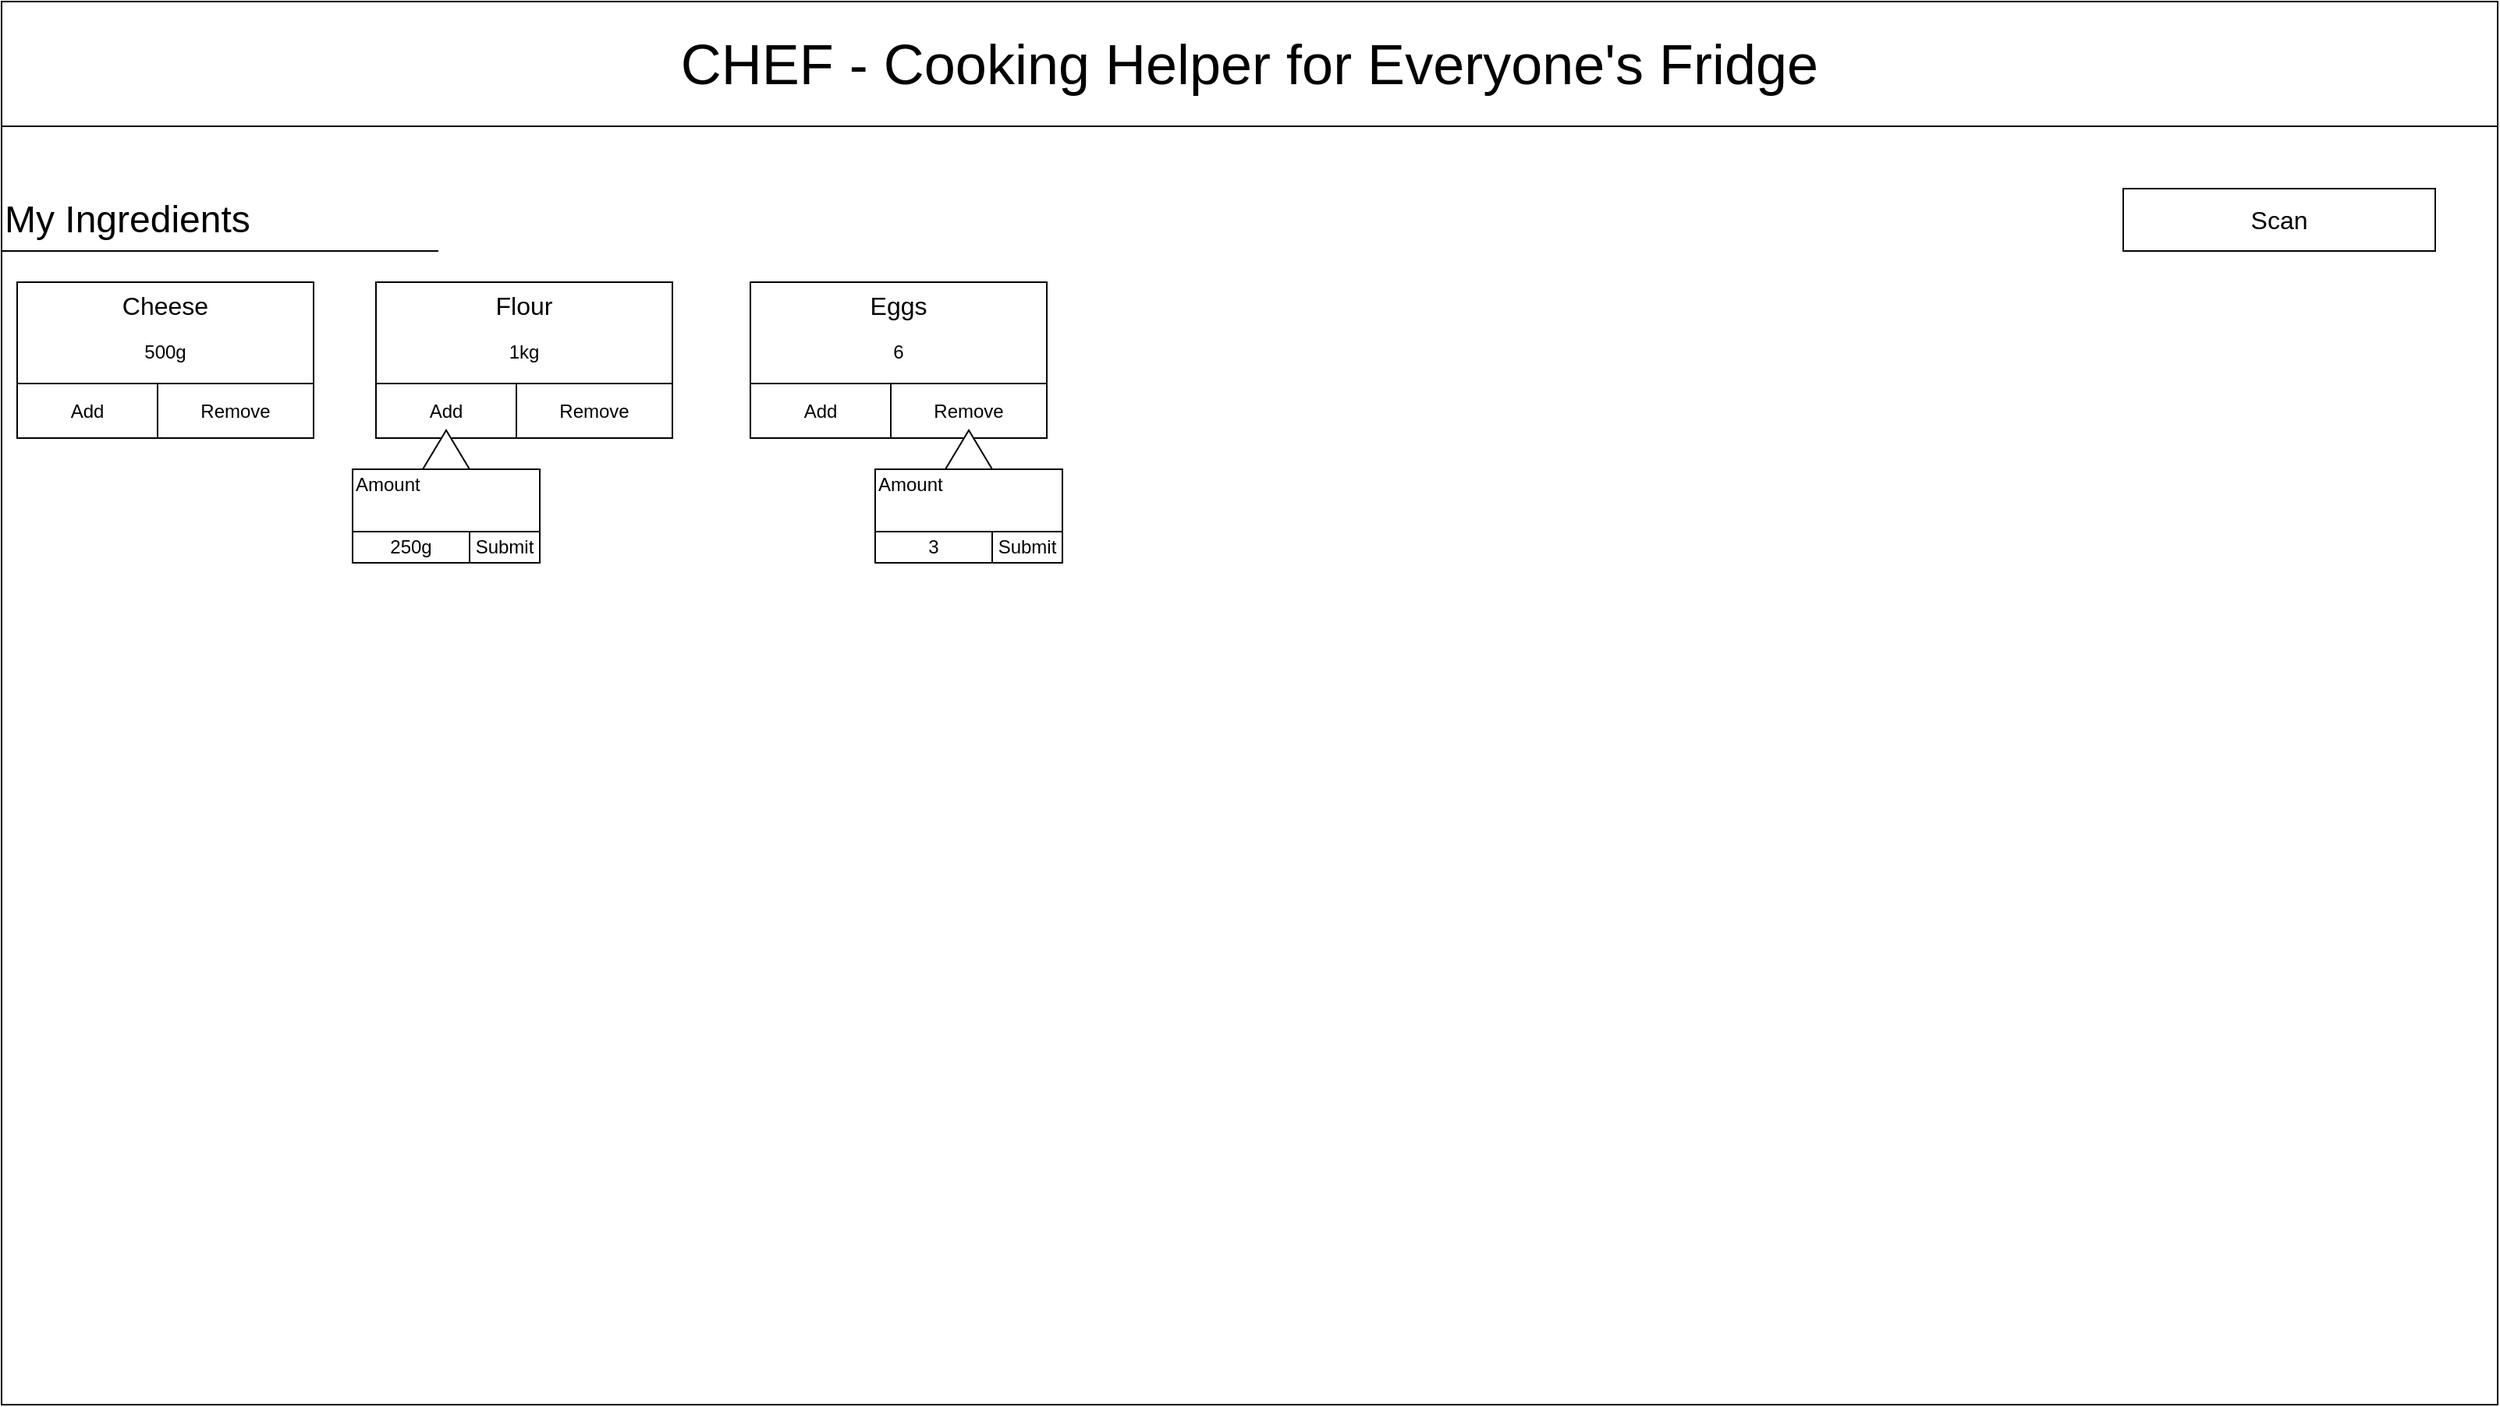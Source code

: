 <mxfile version="22.1.2" type="device">
  <diagram name="Page-1" id="yy1P08NAhtCb_Y4HbhNz">
    <mxGraphModel dx="2058" dy="1228" grid="1" gridSize="10" guides="1" tooltips="1" connect="1" arrows="1" fold="1" page="1" pageScale="1" pageWidth="1600" pageHeight="900" math="0" shadow="0">
      <root>
        <mxCell id="0" />
        <mxCell id="1" parent="0" />
        <mxCell id="EtyyKzym98qTUBSc2fMs-2" value="" style="rounded=0;whiteSpace=wrap;html=1;fillColor=none;" vertex="1" parent="1">
          <mxGeometry width="1600" height="900" as="geometry" />
        </mxCell>
        <mxCell id="eT0MvNRh3GvakTnMso6K-8" value="&lt;font style=&quot;font-size: 36px;&quot;&gt;CHEF - Cooking Helper for Everyone&#39;s Fridge&lt;/font&gt;" style="rounded=0;whiteSpace=wrap;html=1;" parent="1" vertex="1">
          <mxGeometry width="1600" height="80" as="geometry" />
        </mxCell>
        <mxCell id="eT0MvNRh3GvakTnMso6K-9" value="&lt;font style=&quot;font-size: 24px;&quot;&gt;My Ingredients&lt;/font&gt;" style="text;html=1;align=left;verticalAlign=middle;resizable=0;points=[];autosize=1;strokeColor=none;fillColor=none;" parent="1" vertex="1">
          <mxGeometry y="120" width="180" height="40" as="geometry" />
        </mxCell>
        <mxCell id="eT0MvNRh3GvakTnMso6K-10" value="" style="endArrow=none;html=1;rounded=0;" parent="1" edge="1">
          <mxGeometry width="50" height="50" relative="1" as="geometry">
            <mxPoint y="160" as="sourcePoint" />
            <mxPoint x="280" y="160" as="targetPoint" />
          </mxGeometry>
        </mxCell>
        <mxCell id="EtyyKzym98qTUBSc2fMs-3" value="" style="group" vertex="1" connectable="0" parent="1">
          <mxGeometry x="10" y="180" width="190" height="100" as="geometry" />
        </mxCell>
        <mxCell id="eT0MvNRh3GvakTnMso6K-11" value="" style="rounded=0;whiteSpace=wrap;html=1;" parent="EtyyKzym98qTUBSc2fMs-3" vertex="1">
          <mxGeometry width="190" height="100" as="geometry" />
        </mxCell>
        <mxCell id="eT0MvNRh3GvakTnMso6K-13" value="&lt;font style=&quot;font-size: 16px;&quot;&gt;Cheese&lt;/font&gt;" style="text;html=1;strokeColor=none;fillColor=none;align=center;verticalAlign=middle;whiteSpace=wrap;rounded=0;" parent="EtyyKzym98qTUBSc2fMs-3" vertex="1">
          <mxGeometry width="190" height="30" as="geometry" />
        </mxCell>
        <mxCell id="eT0MvNRh3GvakTnMso6K-14" value="500g" style="text;html=1;strokeColor=none;fillColor=none;align=center;verticalAlign=middle;whiteSpace=wrap;rounded=0;" parent="EtyyKzym98qTUBSc2fMs-3" vertex="1">
          <mxGeometry y="30" width="190" height="30" as="geometry" />
        </mxCell>
        <mxCell id="eT0MvNRh3GvakTnMso6K-15" value="Add" style="rounded=0;whiteSpace=wrap;html=1;" parent="EtyyKzym98qTUBSc2fMs-3" vertex="1">
          <mxGeometry y="65" width="90" height="35" as="geometry" />
        </mxCell>
        <mxCell id="eT0MvNRh3GvakTnMso6K-16" value="Remove" style="rounded=0;whiteSpace=wrap;html=1;" parent="EtyyKzym98qTUBSc2fMs-3" vertex="1">
          <mxGeometry x="90" y="65" width="100" height="35" as="geometry" />
        </mxCell>
        <mxCell id="EtyyKzym98qTUBSc2fMs-4" value="" style="group" vertex="1" connectable="0" parent="1">
          <mxGeometry x="240" y="180" width="190" height="122.5" as="geometry" />
        </mxCell>
        <mxCell id="EtyyKzym98qTUBSc2fMs-5" value="" style="rounded=0;whiteSpace=wrap;html=1;" vertex="1" parent="EtyyKzym98qTUBSc2fMs-4">
          <mxGeometry width="190" height="100" as="geometry" />
        </mxCell>
        <mxCell id="EtyyKzym98qTUBSc2fMs-6" value="&lt;font style=&quot;font-size: 16px;&quot;&gt;Flour&lt;/font&gt;" style="text;html=1;strokeColor=none;fillColor=none;align=center;verticalAlign=middle;whiteSpace=wrap;rounded=0;" vertex="1" parent="EtyyKzym98qTUBSc2fMs-4">
          <mxGeometry width="190" height="30" as="geometry" />
        </mxCell>
        <mxCell id="EtyyKzym98qTUBSc2fMs-7" value="1kg" style="text;html=1;strokeColor=none;fillColor=none;align=center;verticalAlign=middle;whiteSpace=wrap;rounded=0;" vertex="1" parent="EtyyKzym98qTUBSc2fMs-4">
          <mxGeometry y="30" width="190" height="30" as="geometry" />
        </mxCell>
        <mxCell id="EtyyKzym98qTUBSc2fMs-8" value="Add" style="rounded=0;whiteSpace=wrap;html=1;" vertex="1" parent="EtyyKzym98qTUBSc2fMs-4">
          <mxGeometry y="65" width="90" height="35" as="geometry" />
        </mxCell>
        <mxCell id="EtyyKzym98qTUBSc2fMs-9" value="Remove" style="rounded=0;whiteSpace=wrap;html=1;" vertex="1" parent="EtyyKzym98qTUBSc2fMs-4">
          <mxGeometry x="90" y="65" width="100" height="35" as="geometry" />
        </mxCell>
        <mxCell id="EtyyKzym98qTUBSc2fMs-17" value="" style="group" vertex="1" connectable="0" parent="1">
          <mxGeometry x="225" y="275" width="120" height="85" as="geometry" />
        </mxCell>
        <mxCell id="EtyyKzym98qTUBSc2fMs-11" value="" style="rounded=0;whiteSpace=wrap;html=1;" vertex="1" parent="EtyyKzym98qTUBSc2fMs-17">
          <mxGeometry y="25" width="120" height="60" as="geometry" />
        </mxCell>
        <mxCell id="EtyyKzym98qTUBSc2fMs-13" value="Amount" style="text;html=1;strokeColor=none;fillColor=none;align=left;verticalAlign=middle;whiteSpace=wrap;rounded=0;" vertex="1" parent="EtyyKzym98qTUBSc2fMs-17">
          <mxGeometry y="25" width="60" height="20" as="geometry" />
        </mxCell>
        <mxCell id="EtyyKzym98qTUBSc2fMs-15" value="250g" style="rounded=0;whiteSpace=wrap;html=1;" vertex="1" parent="EtyyKzym98qTUBSc2fMs-17">
          <mxGeometry y="65" width="75" height="20" as="geometry" />
        </mxCell>
        <mxCell id="EtyyKzym98qTUBSc2fMs-16" value="Submit" style="rounded=0;whiteSpace=wrap;html=1;" vertex="1" parent="EtyyKzym98qTUBSc2fMs-17">
          <mxGeometry x="75" y="65" width="45" height="20" as="geometry" />
        </mxCell>
        <mxCell id="EtyyKzym98qTUBSc2fMs-10" value="" style="triangle;whiteSpace=wrap;html=1;rotation=-90;" vertex="1" parent="EtyyKzym98qTUBSc2fMs-17">
          <mxGeometry x="47.5" y="-2.5" width="25" height="30" as="geometry" />
        </mxCell>
        <mxCell id="EtyyKzym98qTUBSc2fMs-18" value="" style="group" vertex="1" connectable="0" parent="1">
          <mxGeometry x="480" y="180" width="190" height="122.5" as="geometry" />
        </mxCell>
        <mxCell id="EtyyKzym98qTUBSc2fMs-19" value="" style="rounded=0;whiteSpace=wrap;html=1;" vertex="1" parent="EtyyKzym98qTUBSc2fMs-18">
          <mxGeometry width="190" height="100" as="geometry" />
        </mxCell>
        <mxCell id="EtyyKzym98qTUBSc2fMs-20" value="&lt;font style=&quot;font-size: 16px;&quot;&gt;Eggs&lt;/font&gt;" style="text;html=1;strokeColor=none;fillColor=none;align=center;verticalAlign=middle;whiteSpace=wrap;rounded=0;" vertex="1" parent="EtyyKzym98qTUBSc2fMs-18">
          <mxGeometry width="190" height="30" as="geometry" />
        </mxCell>
        <mxCell id="EtyyKzym98qTUBSc2fMs-21" value="6" style="text;html=1;strokeColor=none;fillColor=none;align=center;verticalAlign=middle;whiteSpace=wrap;rounded=0;" vertex="1" parent="EtyyKzym98qTUBSc2fMs-18">
          <mxGeometry y="30" width="190" height="30" as="geometry" />
        </mxCell>
        <mxCell id="EtyyKzym98qTUBSc2fMs-22" value="Add" style="rounded=0;whiteSpace=wrap;html=1;" vertex="1" parent="EtyyKzym98qTUBSc2fMs-18">
          <mxGeometry y="65" width="90" height="35" as="geometry" />
        </mxCell>
        <mxCell id="EtyyKzym98qTUBSc2fMs-23" value="Remove" style="rounded=0;whiteSpace=wrap;html=1;" vertex="1" parent="EtyyKzym98qTUBSc2fMs-18">
          <mxGeometry x="90" y="65" width="100" height="35" as="geometry" />
        </mxCell>
        <mxCell id="EtyyKzym98qTUBSc2fMs-24" value="" style="group" vertex="1" connectable="0" parent="1">
          <mxGeometry x="560" y="275" width="120" height="85" as="geometry" />
        </mxCell>
        <mxCell id="EtyyKzym98qTUBSc2fMs-25" value="" style="rounded=0;whiteSpace=wrap;html=1;" vertex="1" parent="EtyyKzym98qTUBSc2fMs-24">
          <mxGeometry y="25" width="120" height="60" as="geometry" />
        </mxCell>
        <mxCell id="EtyyKzym98qTUBSc2fMs-26" value="Amount" style="text;html=1;strokeColor=none;fillColor=none;align=left;verticalAlign=middle;whiteSpace=wrap;rounded=0;" vertex="1" parent="EtyyKzym98qTUBSc2fMs-24">
          <mxGeometry y="25" width="60" height="20" as="geometry" />
        </mxCell>
        <mxCell id="EtyyKzym98qTUBSc2fMs-27" value="3" style="rounded=0;whiteSpace=wrap;html=1;" vertex="1" parent="EtyyKzym98qTUBSc2fMs-24">
          <mxGeometry y="65" width="75" height="20" as="geometry" />
        </mxCell>
        <mxCell id="EtyyKzym98qTUBSc2fMs-28" value="Submit" style="rounded=0;whiteSpace=wrap;html=1;" vertex="1" parent="EtyyKzym98qTUBSc2fMs-24">
          <mxGeometry x="75" y="65" width="45" height="20" as="geometry" />
        </mxCell>
        <mxCell id="EtyyKzym98qTUBSc2fMs-29" value="" style="triangle;whiteSpace=wrap;html=1;rotation=-90;" vertex="1" parent="EtyyKzym98qTUBSc2fMs-24">
          <mxGeometry x="47.5" y="-2.5" width="25" height="30" as="geometry" />
        </mxCell>
        <mxCell id="EtyyKzym98qTUBSc2fMs-34" value="&lt;font style=&quot;font-size: 16px;&quot;&gt;Scan&lt;/font&gt;" style="rounded=0;whiteSpace=wrap;html=1;" vertex="1" parent="1">
          <mxGeometry x="1360" y="120" width="200" height="40" as="geometry" />
        </mxCell>
      </root>
    </mxGraphModel>
  </diagram>
</mxfile>
